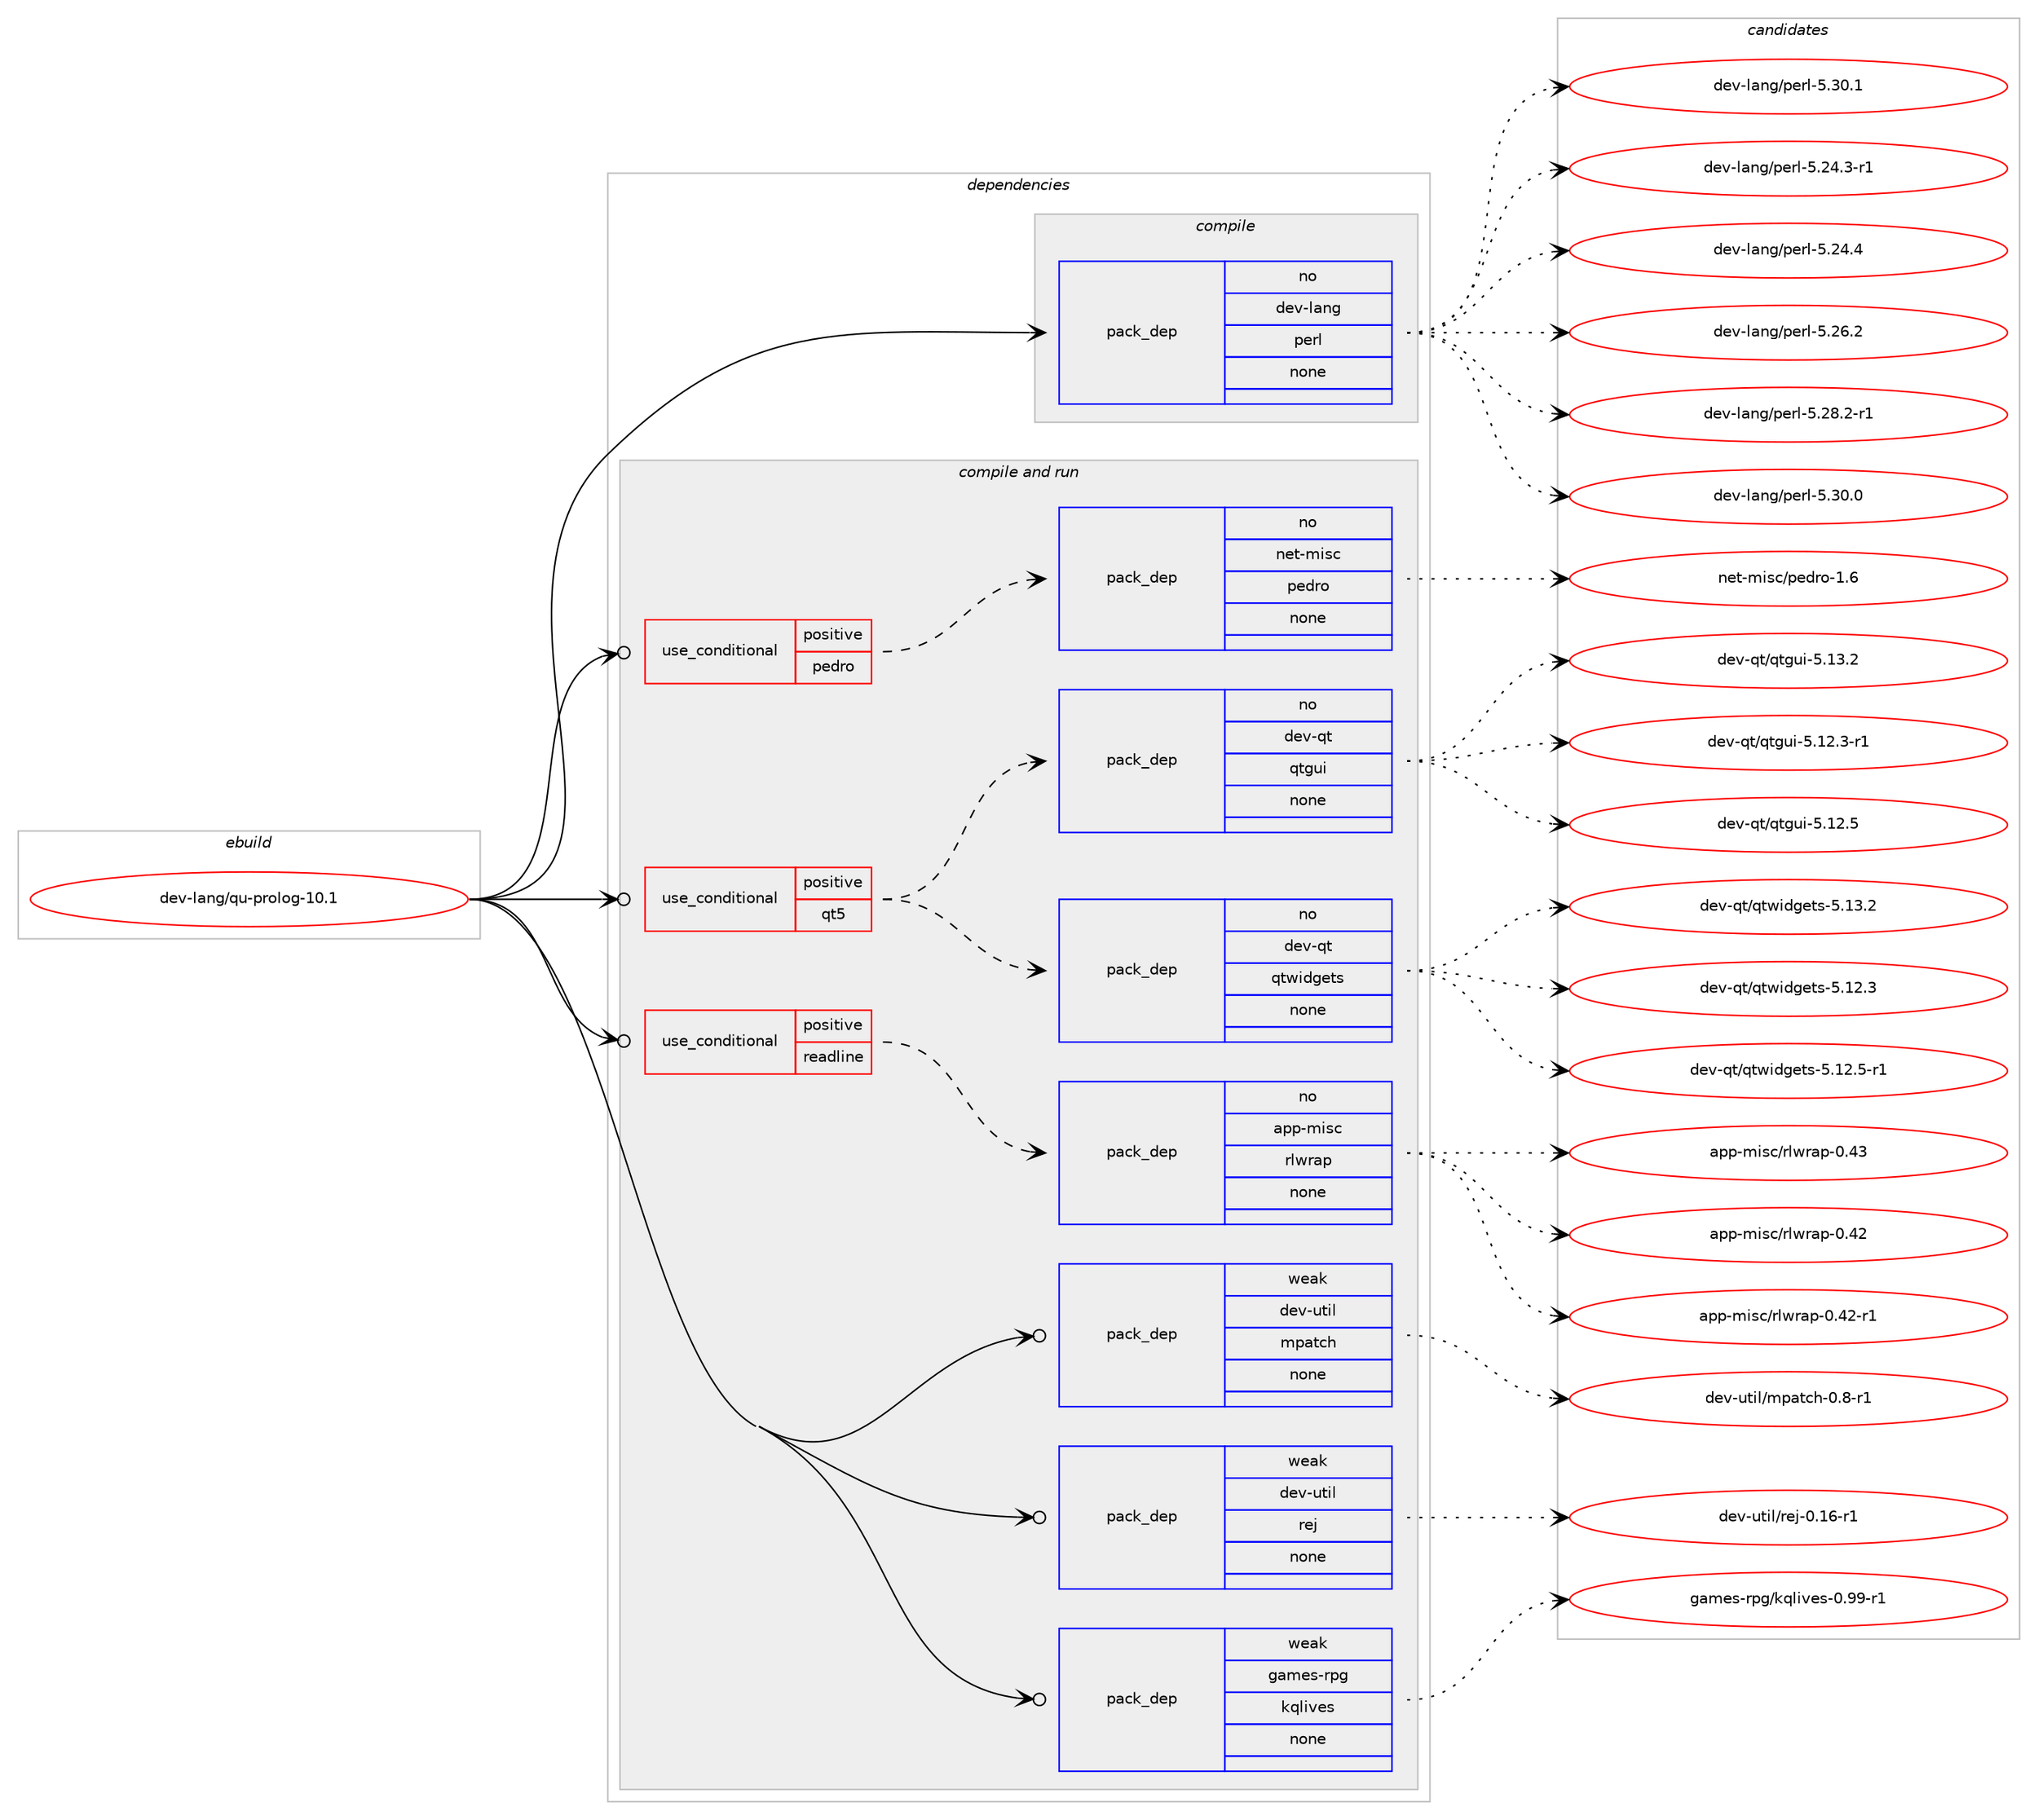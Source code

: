 digraph prolog {

# *************
# Graph options
# *************

newrank=true;
concentrate=true;
compound=true;
graph [rankdir=LR,fontname=Helvetica,fontsize=10,ranksep=1.5];#, ranksep=2.5, nodesep=0.2];
edge  [arrowhead=vee];
node  [fontname=Helvetica,fontsize=10];

# **********
# The ebuild
# **********

subgraph cluster_leftcol {
color=gray;
rank=same;
label=<<i>ebuild</i>>;
id [label="dev-lang/qu-prolog-10.1", color=red, width=4, href="../dev-lang/qu-prolog-10.1.svg"];
}

# ****************
# The dependencies
# ****************

subgraph cluster_midcol {
color=gray;
label=<<i>dependencies</i>>;
subgraph cluster_compile {
fillcolor="#eeeeee";
style=filled;
label=<<i>compile</i>>;
subgraph pack419077 {
dependency561087 [label=<<TABLE BORDER="0" CELLBORDER="1" CELLSPACING="0" CELLPADDING="4" WIDTH="220"><TR><TD ROWSPAN="6" CELLPADDING="30">pack_dep</TD></TR><TR><TD WIDTH="110">no</TD></TR><TR><TD>dev-lang</TD></TR><TR><TD>perl</TD></TR><TR><TD>none</TD></TR><TR><TD></TD></TR></TABLE>>, shape=none, color=blue];
}
id:e -> dependency561087:w [weight=20,style="solid",arrowhead="vee"];
}
subgraph cluster_compileandrun {
fillcolor="#eeeeee";
style=filled;
label=<<i>compile and run</i>>;
subgraph cond130713 {
dependency561088 [label=<<TABLE BORDER="0" CELLBORDER="1" CELLSPACING="0" CELLPADDING="4"><TR><TD ROWSPAN="3" CELLPADDING="10">use_conditional</TD></TR><TR><TD>positive</TD></TR><TR><TD>pedro</TD></TR></TABLE>>, shape=none, color=red];
subgraph pack419078 {
dependency561089 [label=<<TABLE BORDER="0" CELLBORDER="1" CELLSPACING="0" CELLPADDING="4" WIDTH="220"><TR><TD ROWSPAN="6" CELLPADDING="30">pack_dep</TD></TR><TR><TD WIDTH="110">no</TD></TR><TR><TD>net-misc</TD></TR><TR><TD>pedro</TD></TR><TR><TD>none</TD></TR><TR><TD></TD></TR></TABLE>>, shape=none, color=blue];
}
dependency561088:e -> dependency561089:w [weight=20,style="dashed",arrowhead="vee"];
}
id:e -> dependency561088:w [weight=20,style="solid",arrowhead="odotvee"];
subgraph cond130714 {
dependency561090 [label=<<TABLE BORDER="0" CELLBORDER="1" CELLSPACING="0" CELLPADDING="4"><TR><TD ROWSPAN="3" CELLPADDING="10">use_conditional</TD></TR><TR><TD>positive</TD></TR><TR><TD>qt5</TD></TR></TABLE>>, shape=none, color=red];
subgraph pack419079 {
dependency561091 [label=<<TABLE BORDER="0" CELLBORDER="1" CELLSPACING="0" CELLPADDING="4" WIDTH="220"><TR><TD ROWSPAN="6" CELLPADDING="30">pack_dep</TD></TR><TR><TD WIDTH="110">no</TD></TR><TR><TD>dev-qt</TD></TR><TR><TD>qtwidgets</TD></TR><TR><TD>none</TD></TR><TR><TD></TD></TR></TABLE>>, shape=none, color=blue];
}
dependency561090:e -> dependency561091:w [weight=20,style="dashed",arrowhead="vee"];
subgraph pack419080 {
dependency561092 [label=<<TABLE BORDER="0" CELLBORDER="1" CELLSPACING="0" CELLPADDING="4" WIDTH="220"><TR><TD ROWSPAN="6" CELLPADDING="30">pack_dep</TD></TR><TR><TD WIDTH="110">no</TD></TR><TR><TD>dev-qt</TD></TR><TR><TD>qtgui</TD></TR><TR><TD>none</TD></TR><TR><TD></TD></TR></TABLE>>, shape=none, color=blue];
}
dependency561090:e -> dependency561092:w [weight=20,style="dashed",arrowhead="vee"];
}
id:e -> dependency561090:w [weight=20,style="solid",arrowhead="odotvee"];
subgraph cond130715 {
dependency561093 [label=<<TABLE BORDER="0" CELLBORDER="1" CELLSPACING="0" CELLPADDING="4"><TR><TD ROWSPAN="3" CELLPADDING="10">use_conditional</TD></TR><TR><TD>positive</TD></TR><TR><TD>readline</TD></TR></TABLE>>, shape=none, color=red];
subgraph pack419081 {
dependency561094 [label=<<TABLE BORDER="0" CELLBORDER="1" CELLSPACING="0" CELLPADDING="4" WIDTH="220"><TR><TD ROWSPAN="6" CELLPADDING="30">pack_dep</TD></TR><TR><TD WIDTH="110">no</TD></TR><TR><TD>app-misc</TD></TR><TR><TD>rlwrap</TD></TR><TR><TD>none</TD></TR><TR><TD></TD></TR></TABLE>>, shape=none, color=blue];
}
dependency561093:e -> dependency561094:w [weight=20,style="dashed",arrowhead="vee"];
}
id:e -> dependency561093:w [weight=20,style="solid",arrowhead="odotvee"];
subgraph pack419082 {
dependency561095 [label=<<TABLE BORDER="0" CELLBORDER="1" CELLSPACING="0" CELLPADDING="4" WIDTH="220"><TR><TD ROWSPAN="6" CELLPADDING="30">pack_dep</TD></TR><TR><TD WIDTH="110">weak</TD></TR><TR><TD>dev-util</TD></TR><TR><TD>mpatch</TD></TR><TR><TD>none</TD></TR><TR><TD></TD></TR></TABLE>>, shape=none, color=blue];
}
id:e -> dependency561095:w [weight=20,style="solid",arrowhead="odotvee"];
subgraph pack419083 {
dependency561096 [label=<<TABLE BORDER="0" CELLBORDER="1" CELLSPACING="0" CELLPADDING="4" WIDTH="220"><TR><TD ROWSPAN="6" CELLPADDING="30">pack_dep</TD></TR><TR><TD WIDTH="110">weak</TD></TR><TR><TD>dev-util</TD></TR><TR><TD>rej</TD></TR><TR><TD>none</TD></TR><TR><TD></TD></TR></TABLE>>, shape=none, color=blue];
}
id:e -> dependency561096:w [weight=20,style="solid",arrowhead="odotvee"];
subgraph pack419084 {
dependency561097 [label=<<TABLE BORDER="0" CELLBORDER="1" CELLSPACING="0" CELLPADDING="4" WIDTH="220"><TR><TD ROWSPAN="6" CELLPADDING="30">pack_dep</TD></TR><TR><TD WIDTH="110">weak</TD></TR><TR><TD>games-rpg</TD></TR><TR><TD>kqlives</TD></TR><TR><TD>none</TD></TR><TR><TD></TD></TR></TABLE>>, shape=none, color=blue];
}
id:e -> dependency561097:w [weight=20,style="solid",arrowhead="odotvee"];
}
subgraph cluster_run {
fillcolor="#eeeeee";
style=filled;
label=<<i>run</i>>;
}
}

# **************
# The candidates
# **************

subgraph cluster_choices {
rank=same;
color=gray;
label=<<i>candidates</i>>;

subgraph choice419077 {
color=black;
nodesep=1;
choice100101118451089711010347112101114108455346505246514511449 [label="dev-lang/perl-5.24.3-r1", color=red, width=4,href="../dev-lang/perl-5.24.3-r1.svg"];
choice10010111845108971101034711210111410845534650524652 [label="dev-lang/perl-5.24.4", color=red, width=4,href="../dev-lang/perl-5.24.4.svg"];
choice10010111845108971101034711210111410845534650544650 [label="dev-lang/perl-5.26.2", color=red, width=4,href="../dev-lang/perl-5.26.2.svg"];
choice100101118451089711010347112101114108455346505646504511449 [label="dev-lang/perl-5.28.2-r1", color=red, width=4,href="../dev-lang/perl-5.28.2-r1.svg"];
choice10010111845108971101034711210111410845534651484648 [label="dev-lang/perl-5.30.0", color=red, width=4,href="../dev-lang/perl-5.30.0.svg"];
choice10010111845108971101034711210111410845534651484649 [label="dev-lang/perl-5.30.1", color=red, width=4,href="../dev-lang/perl-5.30.1.svg"];
dependency561087:e -> choice100101118451089711010347112101114108455346505246514511449:w [style=dotted,weight="100"];
dependency561087:e -> choice10010111845108971101034711210111410845534650524652:w [style=dotted,weight="100"];
dependency561087:e -> choice10010111845108971101034711210111410845534650544650:w [style=dotted,weight="100"];
dependency561087:e -> choice100101118451089711010347112101114108455346505646504511449:w [style=dotted,weight="100"];
dependency561087:e -> choice10010111845108971101034711210111410845534651484648:w [style=dotted,weight="100"];
dependency561087:e -> choice10010111845108971101034711210111410845534651484649:w [style=dotted,weight="100"];
}
subgraph choice419078 {
color=black;
nodesep=1;
choice11010111645109105115994711210110011411145494654 [label="net-misc/pedro-1.6", color=red, width=4,href="../net-misc/pedro-1.6.svg"];
dependency561089:e -> choice11010111645109105115994711210110011411145494654:w [style=dotted,weight="100"];
}
subgraph choice419079 {
color=black;
nodesep=1;
choice100101118451131164711311611910510010310111611545534649504651 [label="dev-qt/qtwidgets-5.12.3", color=red, width=4,href="../dev-qt/qtwidgets-5.12.3.svg"];
choice1001011184511311647113116119105100103101116115455346495046534511449 [label="dev-qt/qtwidgets-5.12.5-r1", color=red, width=4,href="../dev-qt/qtwidgets-5.12.5-r1.svg"];
choice100101118451131164711311611910510010310111611545534649514650 [label="dev-qt/qtwidgets-5.13.2", color=red, width=4,href="../dev-qt/qtwidgets-5.13.2.svg"];
dependency561091:e -> choice100101118451131164711311611910510010310111611545534649504651:w [style=dotted,weight="100"];
dependency561091:e -> choice1001011184511311647113116119105100103101116115455346495046534511449:w [style=dotted,weight="100"];
dependency561091:e -> choice100101118451131164711311611910510010310111611545534649514650:w [style=dotted,weight="100"];
}
subgraph choice419080 {
color=black;
nodesep=1;
choice1001011184511311647113116103117105455346495046514511449 [label="dev-qt/qtgui-5.12.3-r1", color=red, width=4,href="../dev-qt/qtgui-5.12.3-r1.svg"];
choice100101118451131164711311610311710545534649504653 [label="dev-qt/qtgui-5.12.5", color=red, width=4,href="../dev-qt/qtgui-5.12.5.svg"];
choice100101118451131164711311610311710545534649514650 [label="dev-qt/qtgui-5.13.2", color=red, width=4,href="../dev-qt/qtgui-5.13.2.svg"];
dependency561092:e -> choice1001011184511311647113116103117105455346495046514511449:w [style=dotted,weight="100"];
dependency561092:e -> choice100101118451131164711311610311710545534649504653:w [style=dotted,weight="100"];
dependency561092:e -> choice100101118451131164711311610311710545534649514650:w [style=dotted,weight="100"];
}
subgraph choice419081 {
color=black;
nodesep=1;
choice97112112451091051159947114108119114971124548465250 [label="app-misc/rlwrap-0.42", color=red, width=4,href="../app-misc/rlwrap-0.42.svg"];
choice971121124510910511599471141081191149711245484652504511449 [label="app-misc/rlwrap-0.42-r1", color=red, width=4,href="../app-misc/rlwrap-0.42-r1.svg"];
choice97112112451091051159947114108119114971124548465251 [label="app-misc/rlwrap-0.43", color=red, width=4,href="../app-misc/rlwrap-0.43.svg"];
dependency561094:e -> choice97112112451091051159947114108119114971124548465250:w [style=dotted,weight="100"];
dependency561094:e -> choice971121124510910511599471141081191149711245484652504511449:w [style=dotted,weight="100"];
dependency561094:e -> choice97112112451091051159947114108119114971124548465251:w [style=dotted,weight="100"];
}
subgraph choice419082 {
color=black;
nodesep=1;
choice10010111845117116105108471091129711699104454846564511449 [label="dev-util/mpatch-0.8-r1", color=red, width=4,href="../dev-util/mpatch-0.8-r1.svg"];
dependency561095:e -> choice10010111845117116105108471091129711699104454846564511449:w [style=dotted,weight="100"];
}
subgraph choice419083 {
color=black;
nodesep=1;
choice100101118451171161051084711410110645484649544511449 [label="dev-util/rej-0.16-r1", color=red, width=4,href="../dev-util/rej-0.16-r1.svg"];
dependency561096:e -> choice100101118451171161051084711410110645484649544511449:w [style=dotted,weight="100"];
}
subgraph choice419084 {
color=black;
nodesep=1;
choice10397109101115451141121034710711310810511810111545484657574511449 [label="games-rpg/kqlives-0.99-r1", color=red, width=4,href="../games-rpg/kqlives-0.99-r1.svg"];
dependency561097:e -> choice10397109101115451141121034710711310810511810111545484657574511449:w [style=dotted,weight="100"];
}
}

}
